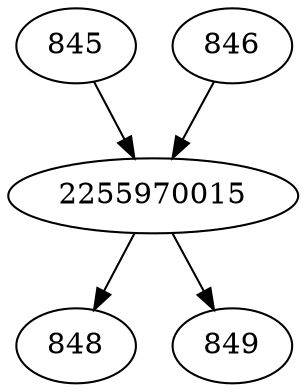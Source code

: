 strict digraph  {
845;
846;
848;
849;
2255970015;
845 -> 2255970015;
846 -> 2255970015;
2255970015 -> 848;
2255970015 -> 849;
}
